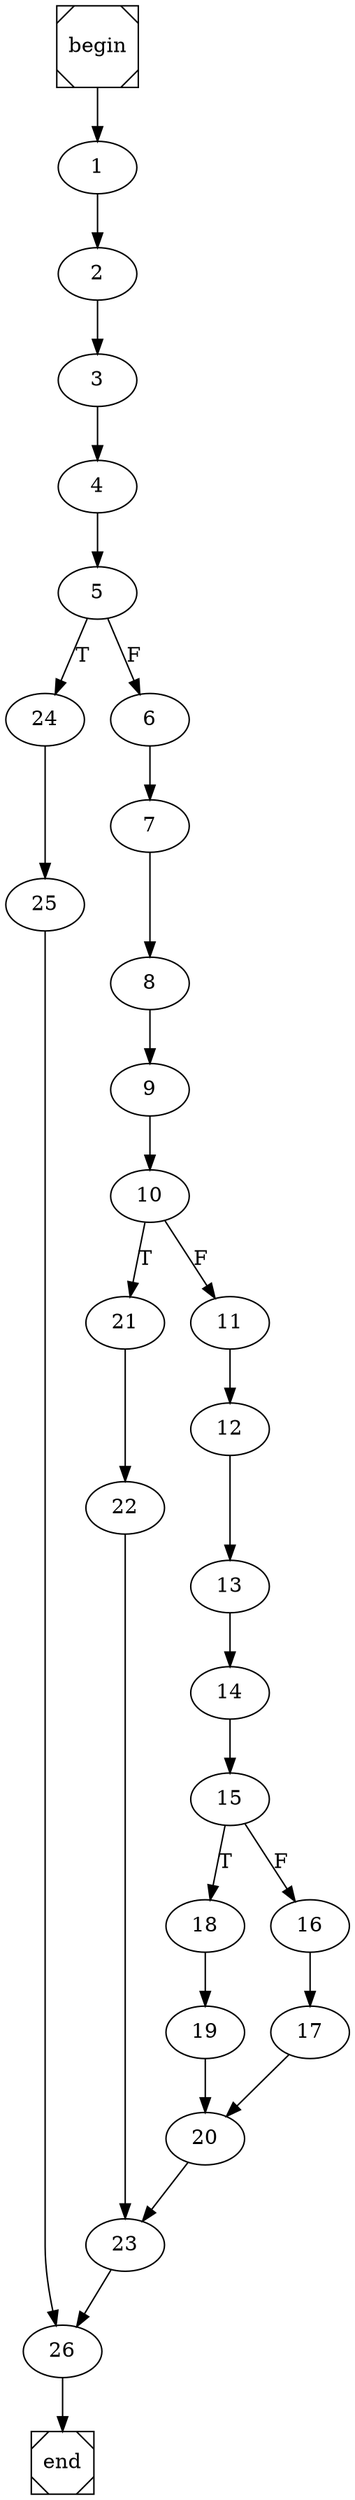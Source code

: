 digraph cfg {
	begin [shape=Msquare];
	end [shape=Msquare];
	begin -> 1;	1 -> 2;	2 -> 3;	3 -> 4;	4 -> 5;	5 -> 24[label=T];	5 -> 6[label=F];	6 -> 7;	7 -> 8;	8 -> 9;	9 -> 10;	10 -> 21[label=T];	10 -> 11[label=F];	11 -> 12;	12 -> 13;	13 -> 14;	14 -> 15;	15 -> 18[label=T];	15 -> 16[label=F];	16 -> 17;	17 -> 20;	18 -> 19;	19 -> 20;	20 -> 23;	21 -> 22;	22 -> 23;	23 -> 26;	24 -> 25;	25 -> 26;	26 -> end;}
